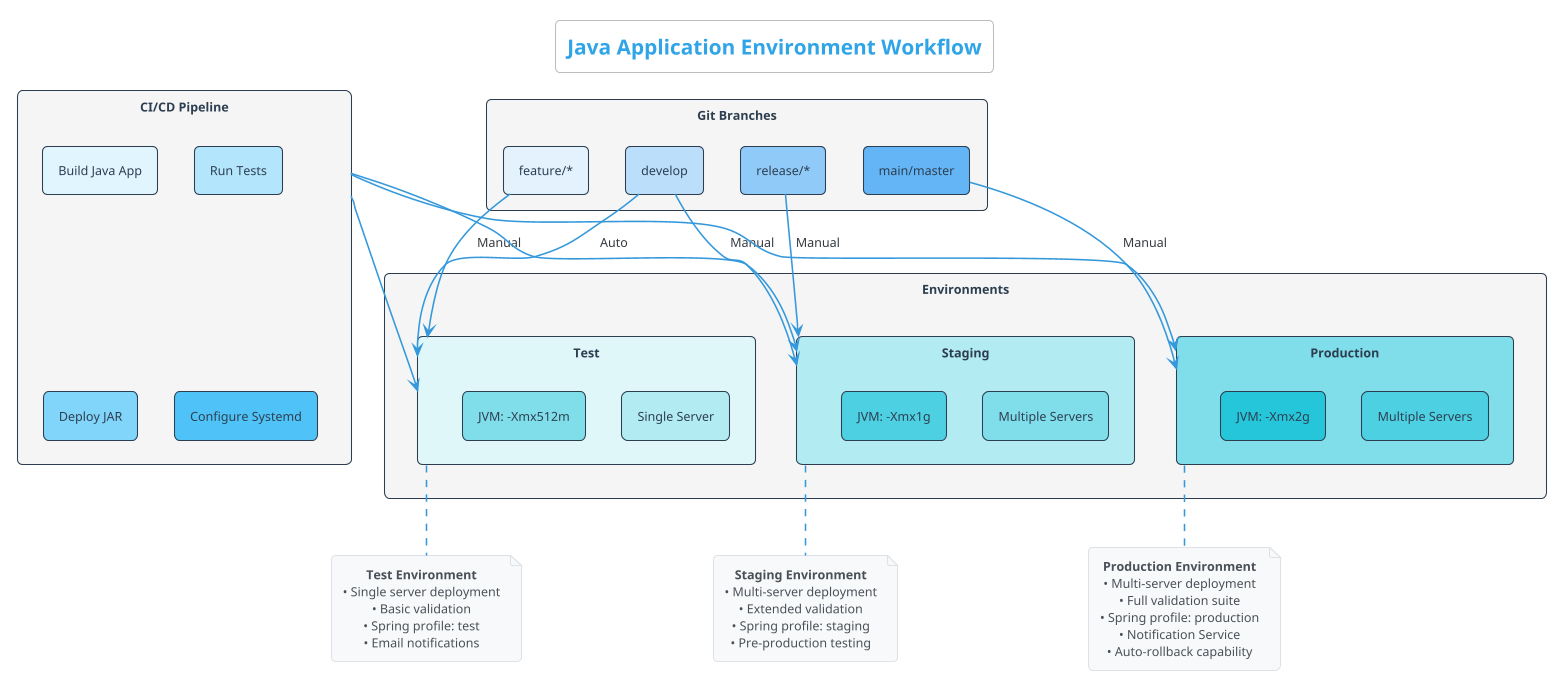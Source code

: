 @startuml Java Environment Workflow
!theme cerulean
skinparam backgroundColor white
skinparam defaultTextAlignment center

<style>
rectangleContainer {
  FontColor #2c3e50
  FontSize 14
  FontStyle bold
}
</style>

title Java Application Environment Workflow

skinparam rectangle {
  BackgroundColor #f5f5f5
  BorderColor #2c3e50
  FontColor #2c3e50
  BorderThickness 1
  Shadowing false
  RoundCorner 10
}

skinparam arrow {
  Color #3498db
  Thickness 1.5
}

skinparam note {
  BackgroundColor #f8f9fa
  BorderColor #dee2e6
  FontColor #495057
  BorderThickness 1
}

rectangle "Git Branches" as branches {
  rectangle "feature/*" as feature #e3f2fd
  rectangle "develop" as develop #bbdefb
  rectangle "release/*" as release #90caf9
  rectangle "main/master" as main #64b5f6
}

rectangle "CI/CD Pipeline" as pipeline {
  rectangle "Build Java App" as build #e1f5fe
  rectangle "Run Tests" as test #b3e5fc
  rectangle "Deploy JAR" as deploy #81d4fa
  rectangle "Configure Systemd" as systemd #4fc3f7
}

rectangle "Environments" as envs {
  rectangle "Test" as test_env #e0f7fa {
    rectangle "Single Server" as test_server #b2ebf2
    rectangle "JVM: -Xmx512m" as test_jvm #80deea
  }
  
  rectangle "Staging" as staging #b2ebf2 {
    rectangle "Multiple Servers" as staging_servers #80deea
    rectangle "JVM: -Xmx1g" as staging_jvm #4dd0e1
  }
  
  rectangle "Production" as prod #80deea {
    rectangle "Multiple Servers" as prod_servers #4dd0e1
    rectangle "JVM: -Xmx2g" as prod_jvm #26c6da
  }
}

' Branch to environment connections
feature -[#3498db]-> test_env : Manual
develop -[#3498db]-> test_env : Auto
develop -[#3498db]-> staging : Manual
release -[#3498db]-> staging : Manual
main -[#3498db]-> prod : Manual

' Pipeline to environment connections
pipeline -[#3498db]-> test_env
pipeline -[#3498db]-> staging
pipeline -[#3498db]-> prod

note bottom of test_env
  <b>Test Environment</b>
  • Single server deployment
  • Basic validation
  • Spring profile: test
  • Email notifications
end note

note bottom of staging
  <b>Staging Environment</b>
  • Multi-server deployment
  • Extended validation
  • Spring profile: staging
  • Pre-production testing
end note

note bottom of prod
  <b>Production Environment</b>
  • Multi-server deployment
  • Full validation suite
  • Spring profile: production
  • Notification Service
  • Auto-rollback capability
end note

@enduml
